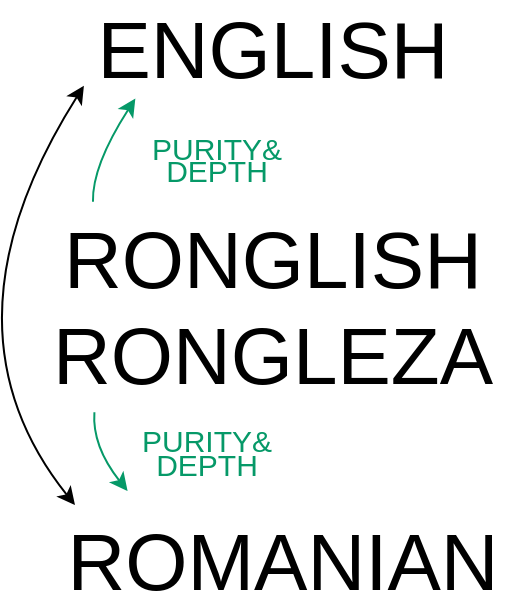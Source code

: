 <mxfile version="17.4.5" type="github">
  <diagram id="aJ3Z_3YMU40hQEJG-7Bw" name="Page-1">
    <mxGraphModel dx="538" dy="463" grid="1" gridSize="10" guides="1" tooltips="1" connect="1" arrows="1" fold="1" page="1" pageScale="1" pageWidth="850" pageHeight="1100" math="0" shadow="0">
      <root>
        <mxCell id="0" />
        <mxCell id="1" parent="0" />
        <mxCell id="WOctoKnjsvAi4l6RxHl_-1" value="&lt;span style=&quot;font-size: 40px&quot;&gt;ENGLISH&lt;br&gt;&lt;br&gt;&lt;/span&gt;" style="text;html=1;align=center;verticalAlign=middle;resizable=0;points=[];autosize=1;strokeColor=none;fillColor=none;" vertex="1" parent="1">
          <mxGeometry x="255" y="140" width="190" height="50" as="geometry" />
        </mxCell>
        <mxCell id="WOctoKnjsvAi4l6RxHl_-2" value="RONGLISH&lt;br&gt;RONGLEZA" style="text;html=1;align=center;verticalAlign=middle;resizable=0;points=[];autosize=1;strokeColor=none;fillColor=none;fontSize=40;" vertex="1" parent="1">
          <mxGeometry x="230" y="220" width="240" height="100" as="geometry" />
        </mxCell>
        <mxCell id="WOctoKnjsvAi4l6RxHl_-3" value="ROMANIAN" style="text;html=1;align=center;verticalAlign=middle;resizable=0;points=[];autosize=1;strokeColor=none;fillColor=none;fontSize=40;" vertex="1" parent="1">
          <mxGeometry x="240" y="372" width="230" height="50" as="geometry" />
        </mxCell>
        <mxCell id="WOctoKnjsvAi4l6RxHl_-4" value="" style="endArrow=classic;startArrow=classic;html=1;fontSize=40;curved=1;exitX=0.05;exitY=-0.049;exitDx=0;exitDy=0;exitPerimeter=0;entryX=0.005;entryY=0.397;entryDx=0;entryDy=0;entryPerimeter=0;" edge="1" parent="1" source="WOctoKnjsvAi4l6RxHl_-3" target="WOctoKnjsvAi4l6RxHl_-1">
          <mxGeometry width="50" height="50" relative="1" as="geometry">
            <mxPoint x="230" y="420" as="sourcePoint" />
            <mxPoint x="230" y="130" as="targetPoint" />
            <Array as="points">
              <mxPoint x="180" y="280" />
            </Array>
          </mxGeometry>
        </mxCell>
        <mxCell id="WOctoKnjsvAi4l6RxHl_-5" value="&lt;font color=&quot;#069968&quot;&gt;&lt;font style=&quot;font-size: 15px&quot;&gt;PURITY&amp;amp;&lt;/font&gt;&lt;br&gt;&lt;/font&gt;" style="text;html=1;align=center;verticalAlign=middle;resizable=0;points=[];autosize=1;strokeColor=none;fillColor=none;fontSize=40;" vertex="1" parent="1">
          <mxGeometry x="282" y="152" width="80" height="60" as="geometry" />
        </mxCell>
        <mxCell id="WOctoKnjsvAi4l6RxHl_-11" value="DEPTH" style="text;html=1;align=center;verticalAlign=middle;resizable=0;points=[];autosize=1;strokeColor=none;fillColor=none;fontSize=15;fontColor=#069968;" vertex="1" parent="1">
          <mxGeometry x="287" y="192" width="70" height="20" as="geometry" />
        </mxCell>
        <mxCell id="WOctoKnjsvAi4l6RxHl_-12" value="" style="endArrow=classic;html=1;fontSize=15;fontColor=#069968;curved=1;exitX=0.127;exitY=-0.021;exitDx=0;exitDy=0;exitPerimeter=0;strokeColor=#069968;entryX=-0.004;entryY=0.238;entryDx=0;entryDy=0;entryPerimeter=0;" edge="1" parent="1" source="WOctoKnjsvAi4l6RxHl_-2" target="WOctoKnjsvAi4l6RxHl_-5">
          <mxGeometry width="50" height="50" relative="1" as="geometry">
            <mxPoint x="430" y="340" as="sourcePoint" />
            <mxPoint x="300" y="160" as="targetPoint" />
            <Array as="points">
              <mxPoint x="260" y="200" />
            </Array>
          </mxGeometry>
        </mxCell>
        <mxCell id="WOctoKnjsvAi4l6RxHl_-13" value="&lt;font color=&quot;#069968&quot;&gt;&lt;font style=&quot;font-size: 15px&quot;&gt;PURITY&amp;amp;&lt;/font&gt;&lt;br&gt;&lt;/font&gt;" style="text;html=1;align=center;verticalAlign=middle;resizable=0;points=[];autosize=1;strokeColor=none;fillColor=none;fontSize=40;" vertex="1" parent="1">
          <mxGeometry x="277" y="298" width="80" height="60" as="geometry" />
        </mxCell>
        <mxCell id="WOctoKnjsvAi4l6RxHl_-14" value="DEPTH" style="text;html=1;align=center;verticalAlign=middle;resizable=0;points=[];autosize=1;strokeColor=none;fillColor=none;fontSize=15;fontColor=#069968;" vertex="1" parent="1">
          <mxGeometry x="282" y="339" width="70" height="20" as="geometry" />
        </mxCell>
        <mxCell id="WOctoKnjsvAi4l6RxHl_-15" value="" style="endArrow=classic;html=1;fontSize=15;fontColor=#069968;strokeColor=#069968;curved=1;exitX=0.13;exitY=1.031;exitDx=0;exitDy=0;exitPerimeter=0;entryX=0.01;entryY=1.075;entryDx=0;entryDy=0;entryPerimeter=0;" edge="1" parent="1" source="WOctoKnjsvAi4l6RxHl_-2" target="WOctoKnjsvAi4l6RxHl_-13">
          <mxGeometry width="50" height="50" relative="1" as="geometry">
            <mxPoint x="430" y="340" as="sourcePoint" />
            <mxPoint x="480" y="290" as="targetPoint" />
            <Array as="points">
              <mxPoint x="260" y="340" />
            </Array>
          </mxGeometry>
        </mxCell>
      </root>
    </mxGraphModel>
  </diagram>
</mxfile>
